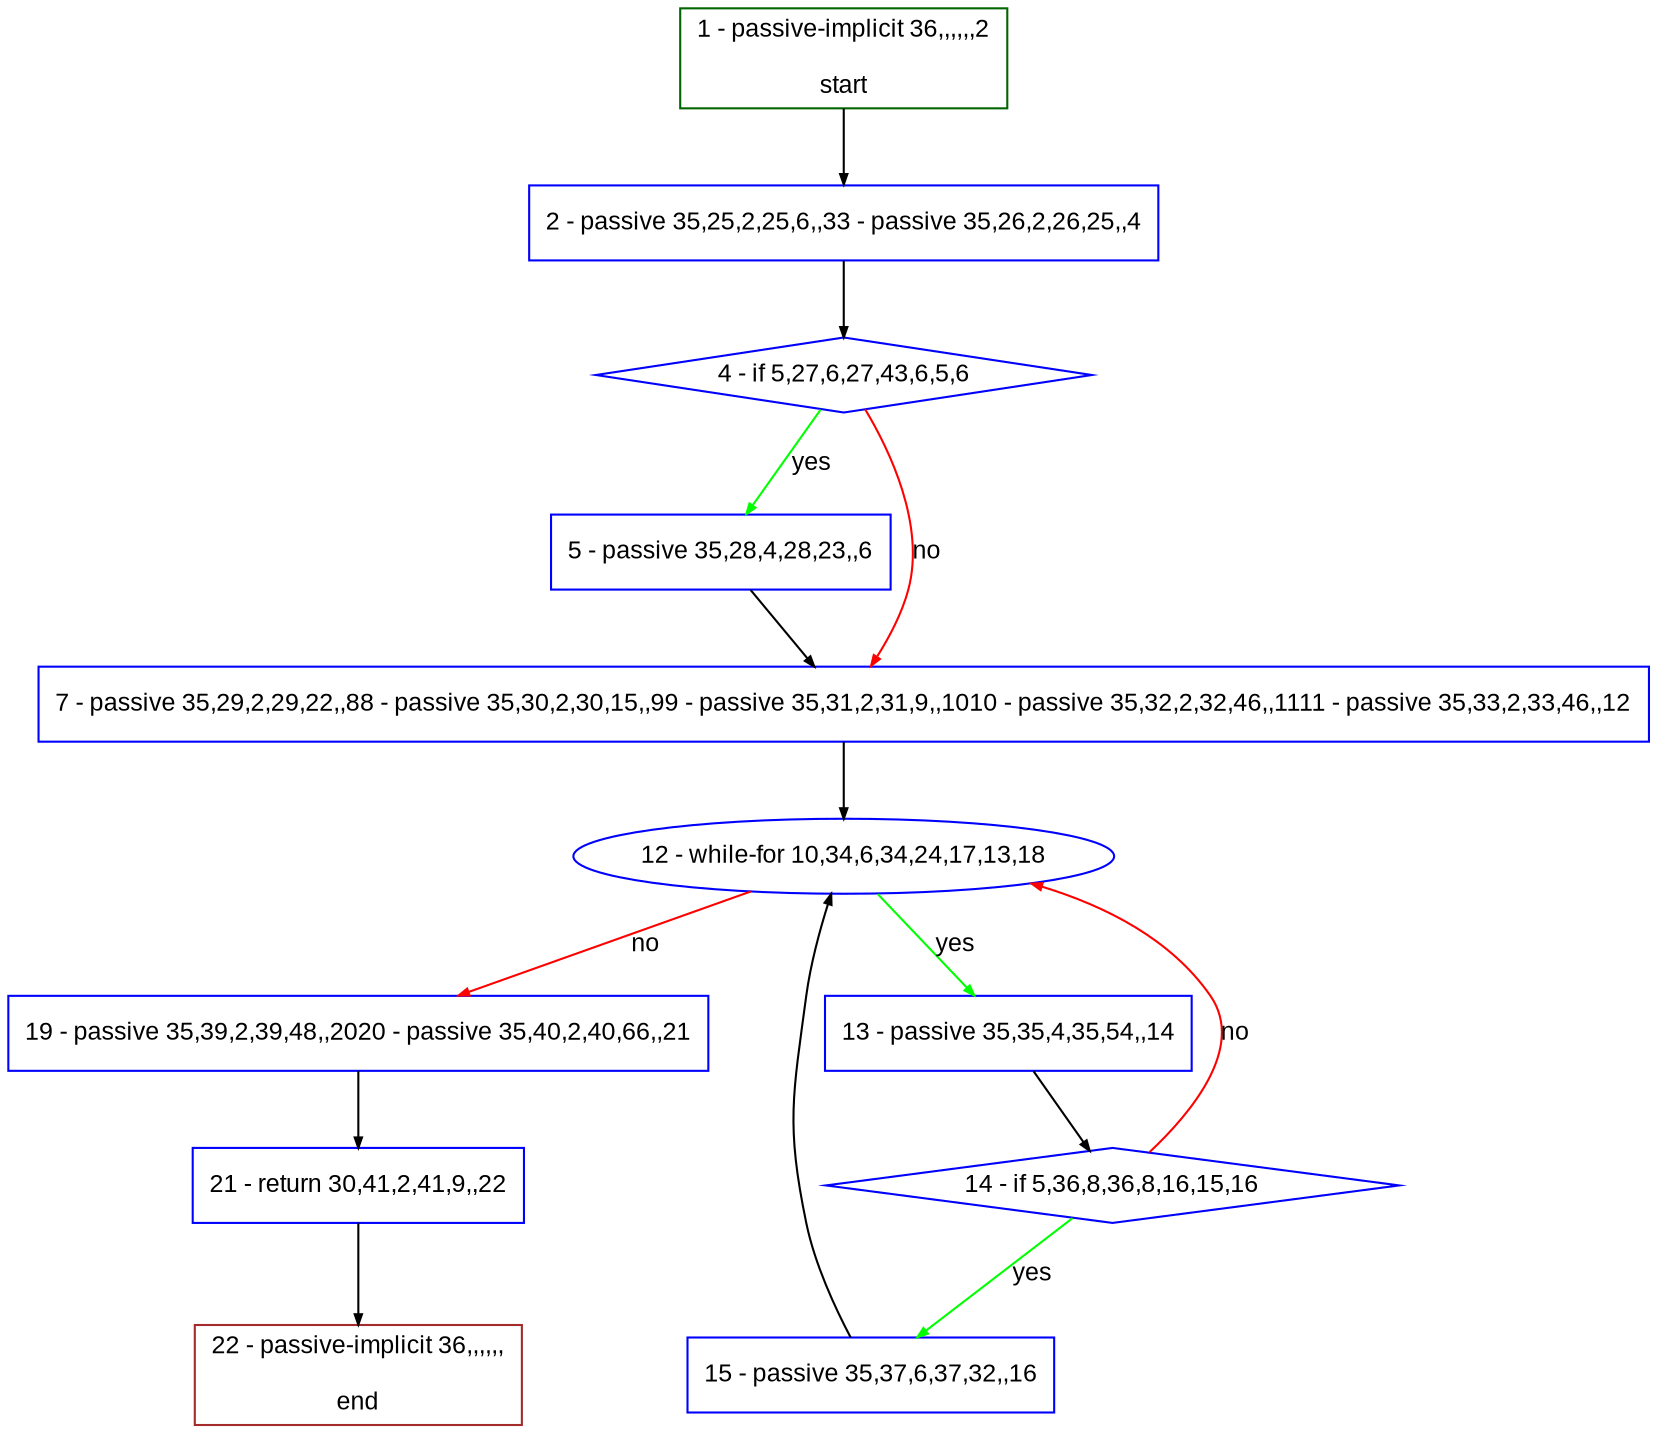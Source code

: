 digraph "" {
  graph [pack="true", label="", fontsize="12", packmode="clust", fontname="Arial", fillcolor="#FFFFCC", bgcolor="white", style="rounded,filled", compound="true"];
  node [node_initialized="no", label="", color="grey", fontsize="12", fillcolor="white", fontname="Arial", style="filled", shape="rectangle", compound="true", fixedsize="false"];
  edge [fontcolor="black", arrowhead="normal", arrowtail="none", arrowsize="0.5", ltail="", label="", color="black", fontsize="12", lhead="", fontname="Arial", dir="forward", compound="true"];
  __N1 [label="2 - passive 35,25,2,25,6,,33 - passive 35,26,2,26,25,,4", color="#0000ff", fillcolor="#ffffff", style="filled", shape="box"];
  __N2 [label="1 - passive-implicit 36,,,,,,2\n\nstart", color="#006400", fillcolor="#ffffff", style="filled", shape="box"];
  __N3 [label="4 - if 5,27,6,27,43,6,5,6", color="#0000ff", fillcolor="#ffffff", style="filled", shape="diamond"];
  __N4 [label="5 - passive 35,28,4,28,23,,6", color="#0000ff", fillcolor="#ffffff", style="filled", shape="box"];
  __N5 [label="7 - passive 35,29,2,29,22,,88 - passive 35,30,2,30,15,,99 - passive 35,31,2,31,9,,1010 - passive 35,32,2,32,46,,1111 - passive 35,33,2,33,46,,12", color="#0000ff", fillcolor="#ffffff", style="filled", shape="box"];
  __N6 [label="12 - while-for 10,34,6,34,24,17,13,18", color="#0000ff", fillcolor="#ffffff", style="filled", shape="oval"];
  __N7 [label="13 - passive 35,35,4,35,54,,14", color="#0000ff", fillcolor="#ffffff", style="filled", shape="box"];
  __N8 [label="19 - passive 35,39,2,39,48,,2020 - passive 35,40,2,40,66,,21", color="#0000ff", fillcolor="#ffffff", style="filled", shape="box"];
  __N9 [label="14 - if 5,36,8,36,8,16,15,16", color="#0000ff", fillcolor="#ffffff", style="filled", shape="diamond"];
  __N10 [label="15 - passive 35,37,6,37,32,,16", color="#0000ff", fillcolor="#ffffff", style="filled", shape="box"];
  __N11 [label="21 - return 30,41,2,41,9,,22", color="#0000ff", fillcolor="#ffffff", style="filled", shape="box"];
  __N12 [label="22 - passive-implicit 36,,,,,,\n\nend", color="#a52a2a", fillcolor="#ffffff", style="filled", shape="box"];
  __N2 -> __N1 [arrowhead="normal", arrowtail="none", color="#000000", label="", dir="forward"];
  __N1 -> __N3 [arrowhead="normal", arrowtail="none", color="#000000", label="", dir="forward"];
  __N3 -> __N4 [arrowhead="normal", arrowtail="none", color="#00ff00", label="yes", dir="forward"];
  __N3 -> __N5 [arrowhead="normal", arrowtail="none", color="#ff0000", label="no", dir="forward"];
  __N4 -> __N5 [arrowhead="normal", arrowtail="none", color="#000000", label="", dir="forward"];
  __N5 -> __N6 [arrowhead="normal", arrowtail="none", color="#000000", label="", dir="forward"];
  __N6 -> __N7 [arrowhead="normal", arrowtail="none", color="#00ff00", label="yes", dir="forward"];
  __N6 -> __N8 [arrowhead="normal", arrowtail="none", color="#ff0000", label="no", dir="forward"];
  __N7 -> __N9 [arrowhead="normal", arrowtail="none", color="#000000", label="", dir="forward"];
  __N9 -> __N6 [arrowhead="normal", arrowtail="none", color="#ff0000", label="no", dir="forward"];
  __N9 -> __N10 [arrowhead="normal", arrowtail="none", color="#00ff00", label="yes", dir="forward"];
  __N10 -> __N6 [arrowhead="normal", arrowtail="none", color="#000000", label="", dir="forward"];
  __N8 -> __N11 [arrowhead="normal", arrowtail="none", color="#000000", label="", dir="forward"];
  __N11 -> __N12 [arrowhead="normal", arrowtail="none", color="#000000", label="", dir="forward"];
}
